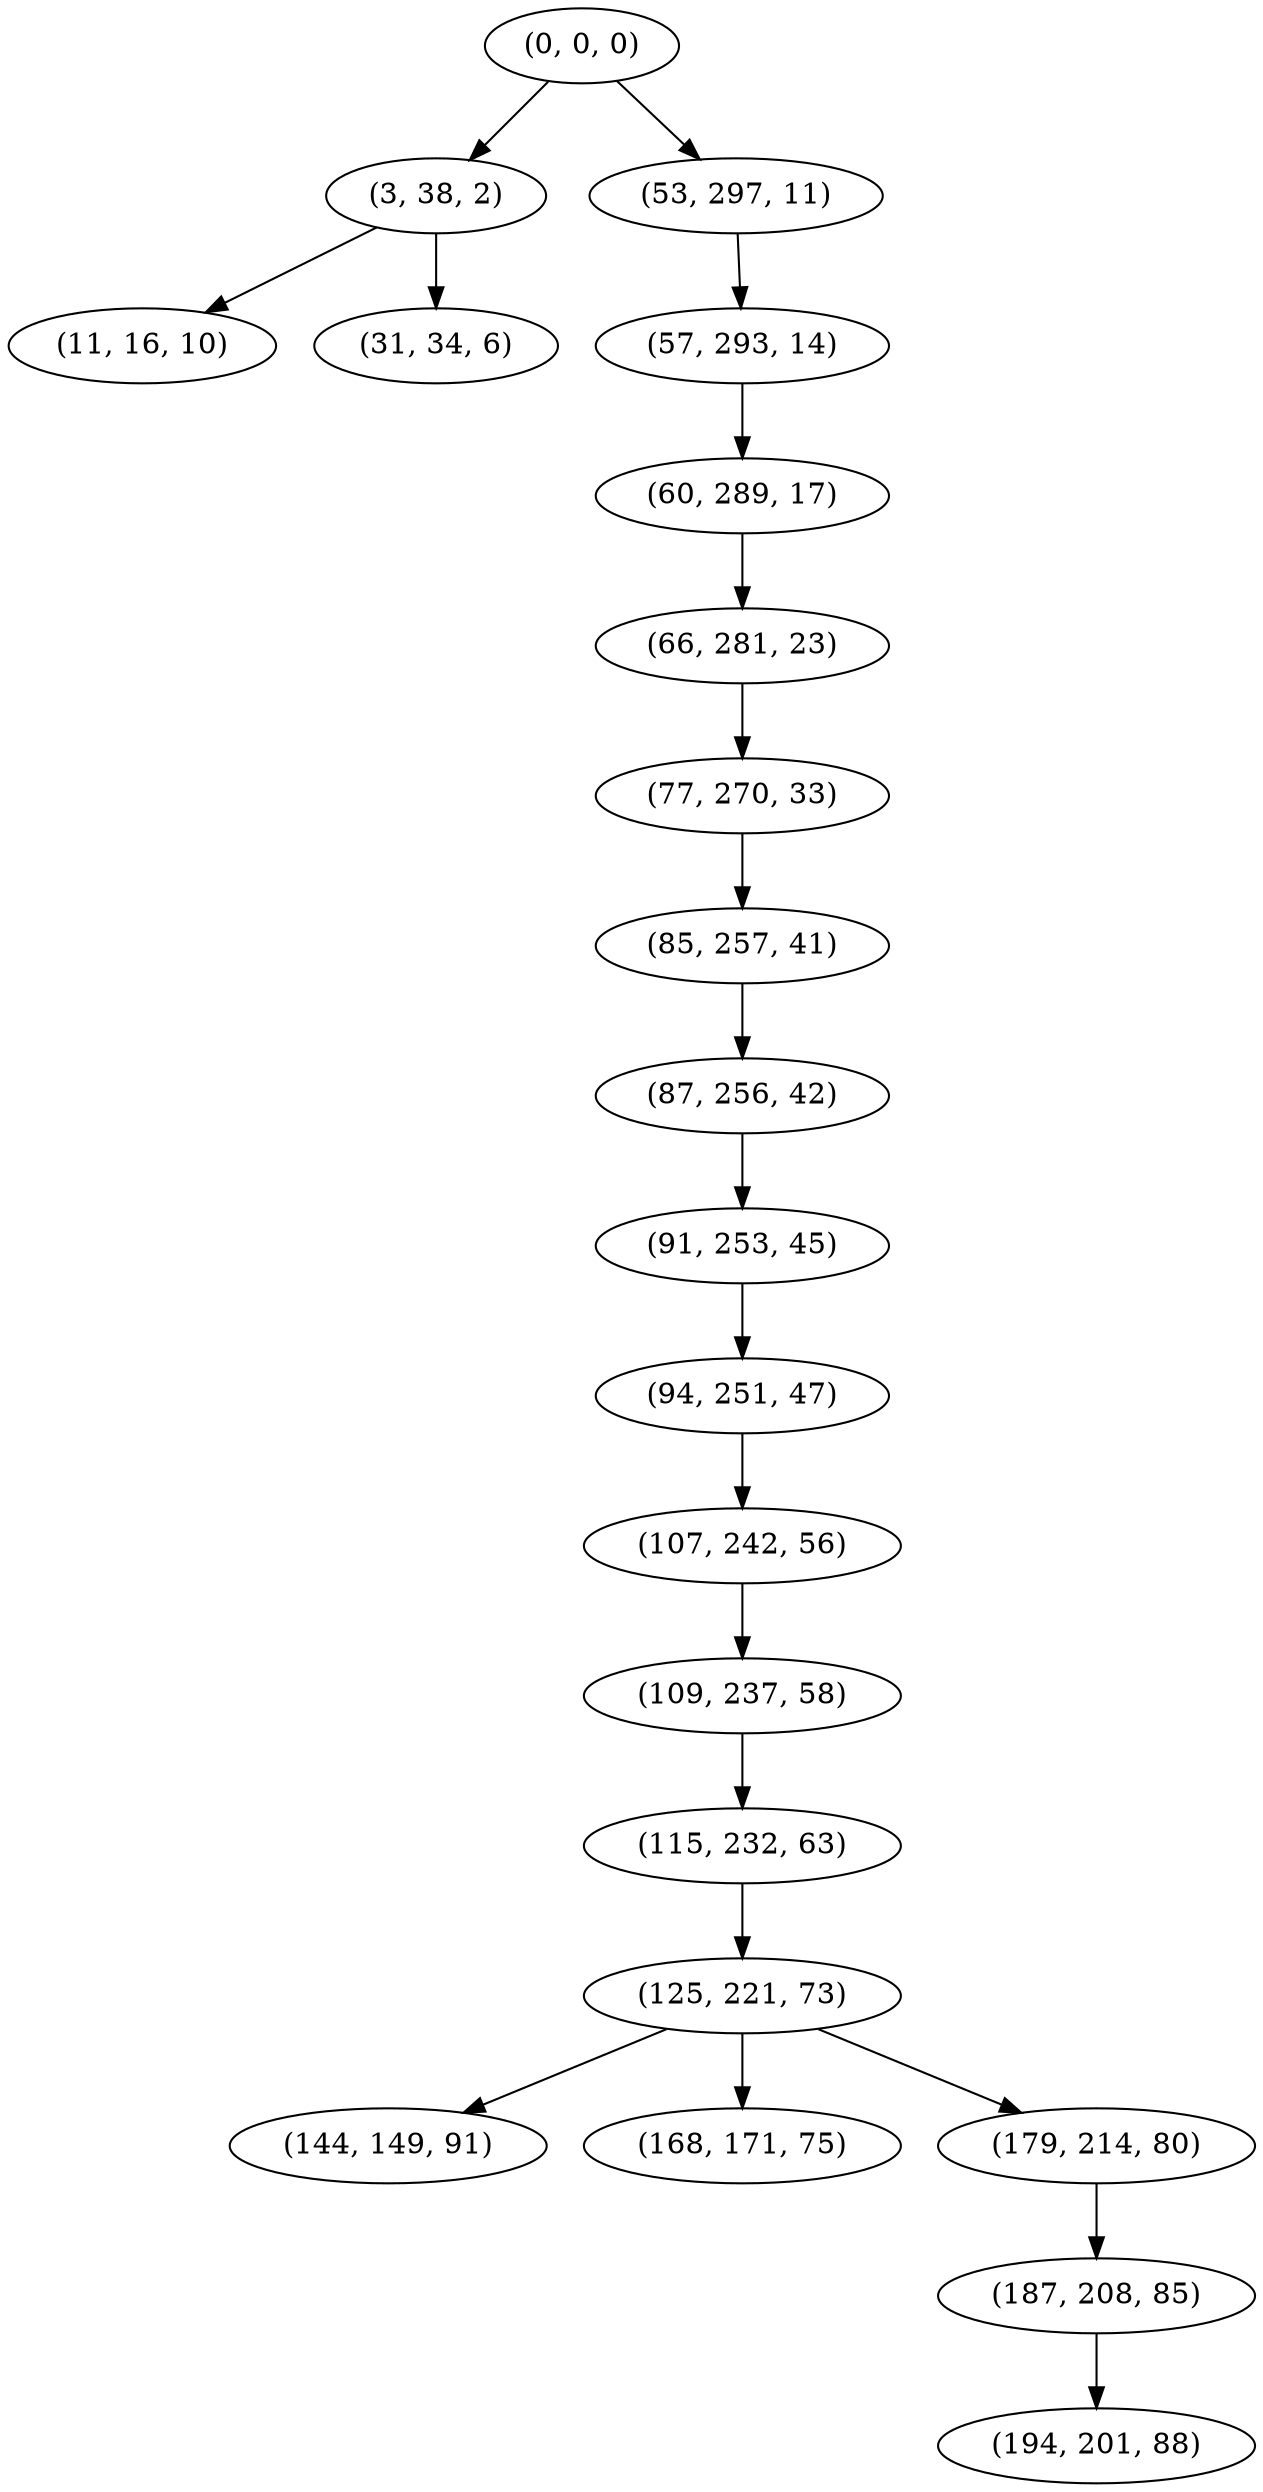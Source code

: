 digraph tree {
    "(0, 0, 0)";
    "(3, 38, 2)";
    "(11, 16, 10)";
    "(31, 34, 6)";
    "(53, 297, 11)";
    "(57, 293, 14)";
    "(60, 289, 17)";
    "(66, 281, 23)";
    "(77, 270, 33)";
    "(85, 257, 41)";
    "(87, 256, 42)";
    "(91, 253, 45)";
    "(94, 251, 47)";
    "(107, 242, 56)";
    "(109, 237, 58)";
    "(115, 232, 63)";
    "(125, 221, 73)";
    "(144, 149, 91)";
    "(168, 171, 75)";
    "(179, 214, 80)";
    "(187, 208, 85)";
    "(194, 201, 88)";
    "(0, 0, 0)" -> "(3, 38, 2)";
    "(0, 0, 0)" -> "(53, 297, 11)";
    "(3, 38, 2)" -> "(11, 16, 10)";
    "(3, 38, 2)" -> "(31, 34, 6)";
    "(53, 297, 11)" -> "(57, 293, 14)";
    "(57, 293, 14)" -> "(60, 289, 17)";
    "(60, 289, 17)" -> "(66, 281, 23)";
    "(66, 281, 23)" -> "(77, 270, 33)";
    "(77, 270, 33)" -> "(85, 257, 41)";
    "(85, 257, 41)" -> "(87, 256, 42)";
    "(87, 256, 42)" -> "(91, 253, 45)";
    "(91, 253, 45)" -> "(94, 251, 47)";
    "(94, 251, 47)" -> "(107, 242, 56)";
    "(107, 242, 56)" -> "(109, 237, 58)";
    "(109, 237, 58)" -> "(115, 232, 63)";
    "(115, 232, 63)" -> "(125, 221, 73)";
    "(125, 221, 73)" -> "(144, 149, 91)";
    "(125, 221, 73)" -> "(168, 171, 75)";
    "(125, 221, 73)" -> "(179, 214, 80)";
    "(179, 214, 80)" -> "(187, 208, 85)";
    "(187, 208, 85)" -> "(194, 201, 88)";
}
